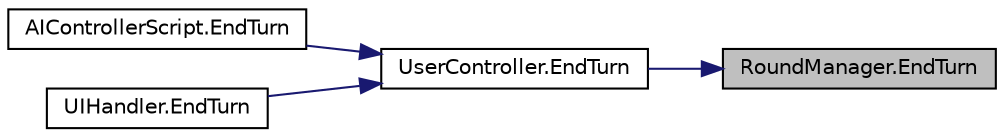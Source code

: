 digraph "RoundManager.EndTurn"
{
 // LATEX_PDF_SIZE
  edge [fontname="Helvetica",fontsize="10",labelfontname="Helvetica",labelfontsize="10"];
  node [fontname="Helvetica",fontsize="10",shape=record];
  rankdir="RL";
  Node1 [label="RoundManager.EndTurn",height=0.2,width=0.4,color="black", fillcolor="grey75", style="filled", fontcolor="black",tooltip="Ending the turn. Returns the next player"];
  Node1 -> Node2 [dir="back",color="midnightblue",fontsize="10",style="solid"];
  Node2 [label="UserController.EndTurn",height=0.2,width=0.4,color="black", fillcolor="white", style="filled",URL="$class_user_controller.html#ab90611f541e20c125133d09b62407f41",tooltip=" "];
  Node2 -> Node3 [dir="back",color="midnightblue",fontsize="10",style="solid"];
  Node3 [label="AIControllerScript.EndTurn",height=0.2,width=0.4,color="black", fillcolor="white", style="filled",URL="$class_a_i_controller_script.html#a9c386cf1258ad897c9a1068804f07ba0",tooltip="have AI to end turn"];
  Node2 -> Node4 [dir="back",color="midnightblue",fontsize="10",style="solid"];
  Node4 [label="UIHandler.EndTurn",height=0.2,width=0.4,color="black", fillcolor="white", style="filled",URL="$class_u_i_handler.html#acc06a1dab8566d9e14f7ab3ae1ffea93",tooltip=" "];
}
